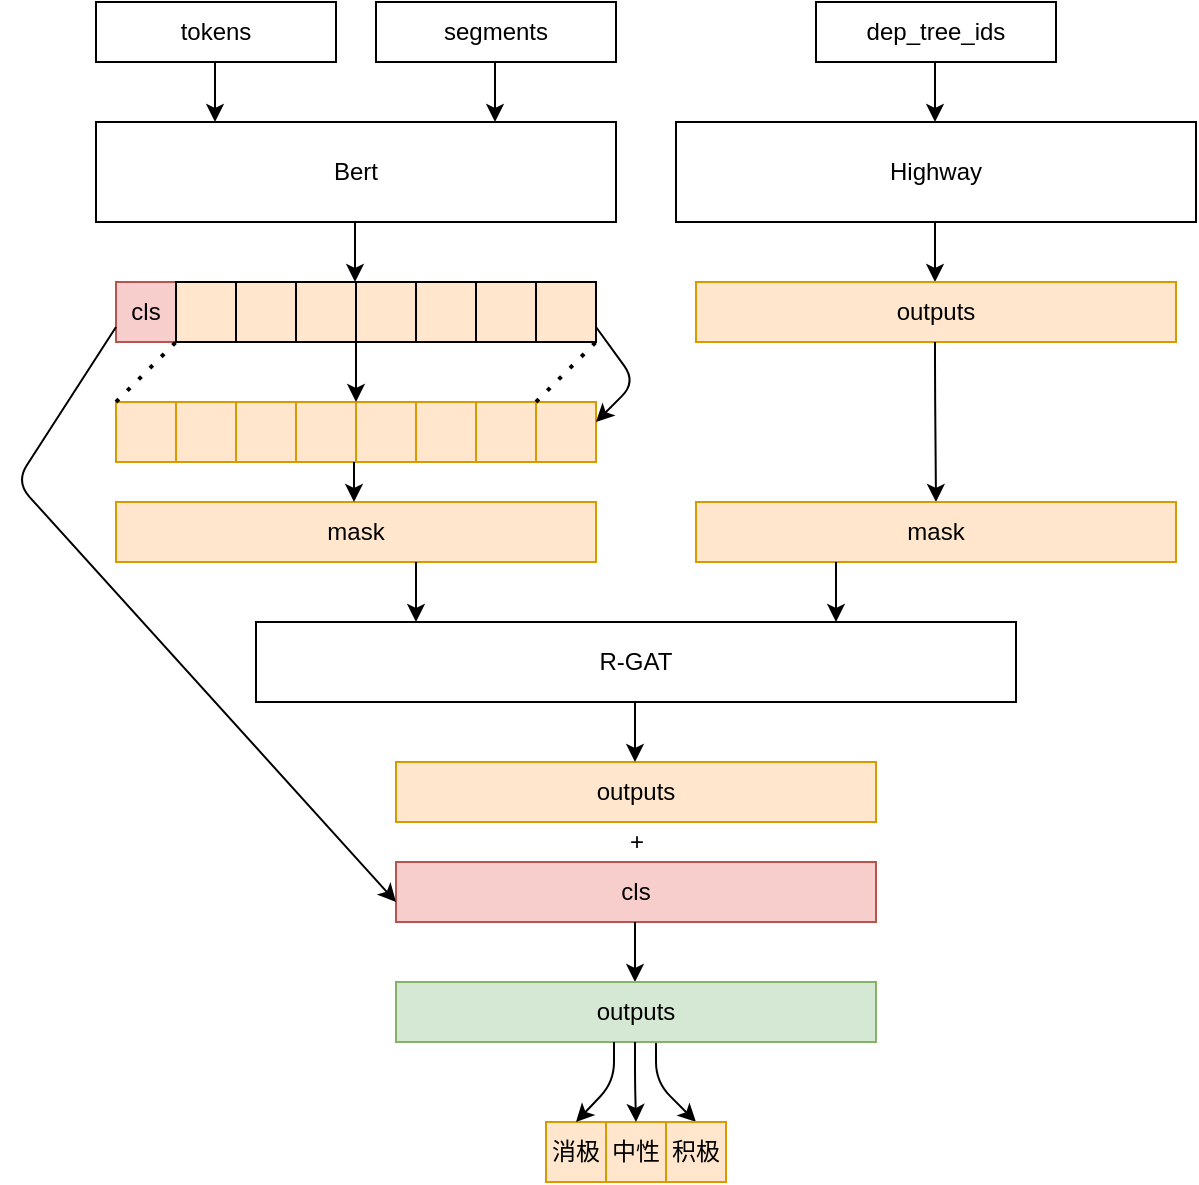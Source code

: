 <mxfile version="14.6.13" type="github">
  <diagram id="thZNzYZiRM2foO_taKMO" name="Page-1">
    <mxGraphModel dx="1038" dy="617" grid="1" gridSize="10" guides="1" tooltips="1" connect="1" arrows="1" fold="1" page="1" pageScale="1" pageWidth="827" pageHeight="1169" math="0" shadow="0">
      <root>
        <mxCell id="0" />
        <mxCell id="1" parent="0" />
        <mxCell id="SP6R3R3iO7EPl2cbAC8q-1" value="tokens" style="rounded=0;whiteSpace=wrap;html=1;" vertex="1" parent="1">
          <mxGeometry x="160" y="80" width="120" height="30" as="geometry" />
        </mxCell>
        <mxCell id="SP6R3R3iO7EPl2cbAC8q-2" value="segments" style="rounded=0;whiteSpace=wrap;html=1;" vertex="1" parent="1">
          <mxGeometry x="300" y="80" width="120" height="30" as="geometry" />
        </mxCell>
        <mxCell id="SP6R3R3iO7EPl2cbAC8q-3" value="dep_tree_ids" style="rounded=0;whiteSpace=wrap;html=1;" vertex="1" parent="1">
          <mxGeometry x="520" y="80" width="120" height="30" as="geometry" />
        </mxCell>
        <mxCell id="SP6R3R3iO7EPl2cbAC8q-4" value="Bert" style="rounded=0;whiteSpace=wrap;html=1;" vertex="1" parent="1">
          <mxGeometry x="160" y="140" width="260" height="50" as="geometry" />
        </mxCell>
        <mxCell id="SP6R3R3iO7EPl2cbAC8q-5" value="" style="endArrow=classic;html=1;" edge="1" parent="1">
          <mxGeometry width="50" height="50" relative="1" as="geometry">
            <mxPoint x="219.5" y="110" as="sourcePoint" />
            <mxPoint x="219.5" y="140" as="targetPoint" />
            <Array as="points">
              <mxPoint x="219.5" y="130" />
            </Array>
          </mxGeometry>
        </mxCell>
        <mxCell id="SP6R3R3iO7EPl2cbAC8q-6" value="" style="endArrow=classic;html=1;" edge="1" parent="1">
          <mxGeometry width="50" height="50" relative="1" as="geometry">
            <mxPoint x="359.5" y="110" as="sourcePoint" />
            <mxPoint x="359.5" y="140" as="targetPoint" />
            <Array as="points">
              <mxPoint x="359.5" y="130" />
            </Array>
          </mxGeometry>
        </mxCell>
        <mxCell id="SP6R3R3iO7EPl2cbAC8q-7" value="Highway" style="rounded=0;whiteSpace=wrap;html=1;" vertex="1" parent="1">
          <mxGeometry x="450" y="140" width="260" height="50" as="geometry" />
        </mxCell>
        <mxCell id="SP6R3R3iO7EPl2cbAC8q-8" value="" style="endArrow=classic;html=1;" edge="1" parent="1">
          <mxGeometry width="50" height="50" relative="1" as="geometry">
            <mxPoint x="579.5" y="110" as="sourcePoint" />
            <mxPoint x="579.5" y="140" as="targetPoint" />
            <Array as="points">
              <mxPoint x="579.5" y="130" />
            </Array>
          </mxGeometry>
        </mxCell>
        <mxCell id="SP6R3R3iO7EPl2cbAC8q-9" value="cls" style="rounded=0;whiteSpace=wrap;html=1;fillColor=#f8cecc;glass=0;sketch=0;shadow=0;strokeColor=#b85450;" vertex="1" parent="1">
          <mxGeometry x="170" y="220" width="30" height="30" as="geometry" />
        </mxCell>
        <mxCell id="SP6R3R3iO7EPl2cbAC8q-10" value="" style="endArrow=classic;html=1;entryX=0.5;entryY=0;entryDx=0;entryDy=0;" edge="1" parent="1" target="SP6R3R3iO7EPl2cbAC8q-71">
          <mxGeometry width="50" height="50" relative="1" as="geometry">
            <mxPoint x="440" y="600" as="sourcePoint" />
            <mxPoint x="440" y="630" as="targetPoint" />
            <Array as="points">
              <mxPoint x="440" y="620" />
            </Array>
          </mxGeometry>
        </mxCell>
        <mxCell id="SP6R3R3iO7EPl2cbAC8q-12" value="" style="endArrow=classic;html=1;" edge="1" parent="1">
          <mxGeometry width="50" height="50" relative="1" as="geometry">
            <mxPoint x="289.5" y="190" as="sourcePoint" />
            <mxPoint x="289.5" y="220" as="targetPoint" />
            <Array as="points">
              <mxPoint x="289.5" y="210" />
            </Array>
          </mxGeometry>
        </mxCell>
        <mxCell id="SP6R3R3iO7EPl2cbAC8q-28" value="" style="rounded=0;whiteSpace=wrap;html=1;fillColor=#ffe6cc;glass=0;sketch=0;shadow=0;" vertex="1" parent="1">
          <mxGeometry x="200" y="220" width="30" height="30" as="geometry" />
        </mxCell>
        <mxCell id="SP6R3R3iO7EPl2cbAC8q-29" value="" style="rounded=0;whiteSpace=wrap;html=1;fillColor=#ffe6cc;glass=0;sketch=0;shadow=0;" vertex="1" parent="1">
          <mxGeometry x="230" y="220" width="30" height="30" as="geometry" />
        </mxCell>
        <mxCell id="SP6R3R3iO7EPl2cbAC8q-30" value="" style="rounded=0;whiteSpace=wrap;html=1;fillColor=#ffe6cc;glass=0;sketch=0;shadow=0;" vertex="1" parent="1">
          <mxGeometry x="260" y="220" width="30" height="30" as="geometry" />
        </mxCell>
        <mxCell id="SP6R3R3iO7EPl2cbAC8q-31" value="" style="rounded=0;whiteSpace=wrap;html=1;fillColor=#ffe6cc;glass=0;sketch=0;shadow=0;" vertex="1" parent="1">
          <mxGeometry x="290" y="220" width="30" height="30" as="geometry" />
        </mxCell>
        <mxCell id="SP6R3R3iO7EPl2cbAC8q-32" value="" style="rounded=0;whiteSpace=wrap;html=1;fillColor=#ffe6cc;glass=0;sketch=0;shadow=0;" vertex="1" parent="1">
          <mxGeometry x="320" y="220" width="30" height="30" as="geometry" />
        </mxCell>
        <mxCell id="SP6R3R3iO7EPl2cbAC8q-33" value="" style="rounded=0;whiteSpace=wrap;html=1;fillColor=#ffe6cc;glass=0;sketch=0;shadow=0;" vertex="1" parent="1">
          <mxGeometry x="350" y="220" width="30" height="30" as="geometry" />
        </mxCell>
        <mxCell id="SP6R3R3iO7EPl2cbAC8q-34" value="" style="rounded=0;whiteSpace=wrap;html=1;fillColor=#ffe6cc;glass=0;sketch=0;shadow=0;" vertex="1" parent="1">
          <mxGeometry x="380" y="220" width="30" height="30" as="geometry" />
        </mxCell>
        <mxCell id="SP6R3R3iO7EPl2cbAC8q-37" value="" style="endArrow=classic;html=1;" edge="1" parent="1">
          <mxGeometry width="50" height="50" relative="1" as="geometry">
            <mxPoint x="579.5" y="190" as="sourcePoint" />
            <mxPoint x="579.5" y="220" as="targetPoint" />
            <Array as="points">
              <mxPoint x="579.5" y="210" />
            </Array>
          </mxGeometry>
        </mxCell>
        <mxCell id="SP6R3R3iO7EPl2cbAC8q-39" value="" style="rounded=0;whiteSpace=wrap;html=1;fillColor=#ffe6cc;glass=0;sketch=0;shadow=0;strokeColor=#d79b00;" vertex="1" parent="1">
          <mxGeometry x="200" y="280" width="30" height="30" as="geometry" />
        </mxCell>
        <mxCell id="SP6R3R3iO7EPl2cbAC8q-40" value="" style="rounded=0;whiteSpace=wrap;html=1;fillColor=#ffe6cc;glass=0;sketch=0;shadow=0;strokeColor=#d79b00;" vertex="1" parent="1">
          <mxGeometry x="230" y="280" width="30" height="30" as="geometry" />
        </mxCell>
        <mxCell id="SP6R3R3iO7EPl2cbAC8q-41" value="" style="rounded=0;whiteSpace=wrap;html=1;fillColor=#ffe6cc;glass=0;sketch=0;shadow=0;strokeColor=#d79b00;" vertex="1" parent="1">
          <mxGeometry x="260" y="280" width="30" height="30" as="geometry" />
        </mxCell>
        <mxCell id="SP6R3R3iO7EPl2cbAC8q-42" value="" style="rounded=0;whiteSpace=wrap;html=1;fillColor=#ffe6cc;glass=0;sketch=0;shadow=0;strokeColor=#d79b00;" vertex="1" parent="1">
          <mxGeometry x="290" y="280" width="30" height="30" as="geometry" />
        </mxCell>
        <mxCell id="SP6R3R3iO7EPl2cbAC8q-43" value="" style="rounded=0;whiteSpace=wrap;html=1;fillColor=#ffe6cc;glass=0;sketch=0;shadow=0;strokeColor=#d79b00;" vertex="1" parent="1">
          <mxGeometry x="320" y="280" width="30" height="30" as="geometry" />
        </mxCell>
        <mxCell id="SP6R3R3iO7EPl2cbAC8q-44" value="" style="rounded=0;whiteSpace=wrap;html=1;fillColor=#ffe6cc;glass=0;sketch=0;shadow=0;strokeColor=#d79b00;" vertex="1" parent="1">
          <mxGeometry x="350" y="280" width="30" height="30" as="geometry" />
        </mxCell>
        <mxCell id="SP6R3R3iO7EPl2cbAC8q-45" value="" style="rounded=0;whiteSpace=wrap;html=1;fillColor=#ffe6cc;glass=0;sketch=0;shadow=0;strokeColor=#d79b00;" vertex="1" parent="1">
          <mxGeometry x="380" y="280" width="30" height="30" as="geometry" />
        </mxCell>
        <mxCell id="SP6R3R3iO7EPl2cbAC8q-46" value="" style="rounded=0;whiteSpace=wrap;html=1;fillColor=#ffe6cc;glass=0;sketch=0;shadow=0;strokeColor=#d79b00;" vertex="1" parent="1">
          <mxGeometry x="170" y="280" width="30" height="30" as="geometry" />
        </mxCell>
        <mxCell id="SP6R3R3iO7EPl2cbAC8q-47" value="" style="endArrow=classic;html=1;" edge="1" parent="1">
          <mxGeometry width="50" height="50" relative="1" as="geometry">
            <mxPoint x="290" y="250" as="sourcePoint" />
            <mxPoint x="290" y="280" as="targetPoint" />
            <Array as="points">
              <mxPoint x="290" y="270" />
            </Array>
          </mxGeometry>
        </mxCell>
        <mxCell id="SP6R3R3iO7EPl2cbAC8q-48" value="" style="endArrow=none;dashed=1;html=1;dashPattern=1 3;strokeWidth=2;" edge="1" parent="1">
          <mxGeometry width="50" height="50" relative="1" as="geometry">
            <mxPoint x="170" y="280" as="sourcePoint" />
            <mxPoint x="200" y="250" as="targetPoint" />
            <Array as="points">
              <mxPoint x="170" y="280" />
            </Array>
          </mxGeometry>
        </mxCell>
        <mxCell id="SP6R3R3iO7EPl2cbAC8q-49" value="" style="endArrow=none;dashed=1;html=1;dashPattern=1 3;strokeWidth=2;" edge="1" parent="1">
          <mxGeometry width="50" height="50" relative="1" as="geometry">
            <mxPoint x="380" y="280" as="sourcePoint" />
            <mxPoint x="410" y="250" as="targetPoint" />
            <Array as="points">
              <mxPoint x="380" y="280" />
            </Array>
          </mxGeometry>
        </mxCell>
        <mxCell id="SP6R3R3iO7EPl2cbAC8q-52" value="" style="endArrow=classic;html=1;exitX=1;exitY=0.75;exitDx=0;exitDy=0;" edge="1" parent="1" source="SP6R3R3iO7EPl2cbAC8q-34">
          <mxGeometry width="50" height="50" relative="1" as="geometry">
            <mxPoint x="430" y="250" as="sourcePoint" />
            <mxPoint x="410" y="290" as="targetPoint" />
            <Array as="points">
              <mxPoint x="430" y="270" />
            </Array>
          </mxGeometry>
        </mxCell>
        <mxCell id="SP6R3R3iO7EPl2cbAC8q-53" value="mask" style="rounded=0;whiteSpace=wrap;html=1;shadow=0;glass=0;sketch=0;strokeColor=#d79b00;fillColor=#ffe6cc;" vertex="1" parent="1">
          <mxGeometry x="170" y="330" width="240" height="30" as="geometry" />
        </mxCell>
        <mxCell id="SP6R3R3iO7EPl2cbAC8q-54" value="outputs" style="rounded=0;whiteSpace=wrap;html=1;shadow=0;glass=0;sketch=0;strokeColor=#d79b00;fillColor=#ffe6cc;" vertex="1" parent="1">
          <mxGeometry x="460" y="220" width="240" height="30" as="geometry" />
        </mxCell>
        <mxCell id="SP6R3R3iO7EPl2cbAC8q-56" value="" style="endArrow=classic;html=1;" edge="1" parent="1">
          <mxGeometry width="50" height="50" relative="1" as="geometry">
            <mxPoint x="579.5" y="250" as="sourcePoint" />
            <mxPoint x="580" y="330" as="targetPoint" />
            <Array as="points">
              <mxPoint x="579.5" y="270" />
            </Array>
          </mxGeometry>
        </mxCell>
        <mxCell id="SP6R3R3iO7EPl2cbAC8q-57" value="" style="endArrow=classic;html=1;" edge="1" parent="1">
          <mxGeometry width="50" height="50" relative="1" as="geometry">
            <mxPoint x="289" y="310" as="sourcePoint" />
            <mxPoint x="289" y="330" as="targetPoint" />
            <Array as="points">
              <mxPoint x="289" y="330" />
            </Array>
          </mxGeometry>
        </mxCell>
        <mxCell id="SP6R3R3iO7EPl2cbAC8q-58" value="mask" style="rounded=0;whiteSpace=wrap;html=1;shadow=0;glass=0;sketch=0;strokeColor=#d79b00;fillColor=#ffe6cc;" vertex="1" parent="1">
          <mxGeometry x="460" y="330" width="240" height="30" as="geometry" />
        </mxCell>
        <mxCell id="SP6R3R3iO7EPl2cbAC8q-59" value="R-GAT" style="rounded=0;whiteSpace=wrap;html=1;shadow=0;glass=0;sketch=0;strokeColor=#000000;gradientColor=none;" vertex="1" parent="1">
          <mxGeometry x="240" y="390" width="380" height="40" as="geometry" />
        </mxCell>
        <mxCell id="SP6R3R3iO7EPl2cbAC8q-60" value="" style="endArrow=classic;html=1;" edge="1" parent="1">
          <mxGeometry width="50" height="50" relative="1" as="geometry">
            <mxPoint x="320" y="360" as="sourcePoint" />
            <mxPoint x="320" y="390" as="targetPoint" />
            <Array as="points">
              <mxPoint x="320" y="380" />
            </Array>
          </mxGeometry>
        </mxCell>
        <mxCell id="SP6R3R3iO7EPl2cbAC8q-61" value="" style="endArrow=classic;html=1;" edge="1" parent="1">
          <mxGeometry width="50" height="50" relative="1" as="geometry">
            <mxPoint x="530" y="360" as="sourcePoint" />
            <mxPoint x="530" y="390" as="targetPoint" />
            <Array as="points">
              <mxPoint x="530" y="380" />
            </Array>
          </mxGeometry>
        </mxCell>
        <mxCell id="SP6R3R3iO7EPl2cbAC8q-62" value="outputs" style="rounded=0;whiteSpace=wrap;html=1;shadow=0;glass=0;sketch=0;strokeColor=#d79b00;fillColor=#ffe6cc;" vertex="1" parent="1">
          <mxGeometry x="310" y="460" width="240" height="30" as="geometry" />
        </mxCell>
        <mxCell id="SP6R3R3iO7EPl2cbAC8q-63" value="" style="endArrow=classic;html=1;" edge="1" parent="1">
          <mxGeometry width="50" height="50" relative="1" as="geometry">
            <mxPoint x="429.5" y="430" as="sourcePoint" />
            <mxPoint x="429.5" y="460" as="targetPoint" />
            <Array as="points">
              <mxPoint x="429.5" y="450" />
            </Array>
          </mxGeometry>
        </mxCell>
        <mxCell id="SP6R3R3iO7EPl2cbAC8q-64" value="cls" style="rounded=0;whiteSpace=wrap;html=1;fillColor=#f8cecc;glass=0;sketch=0;shadow=0;strokeColor=#b85450;" vertex="1" parent="1">
          <mxGeometry x="310" y="510" width="240" height="30" as="geometry" />
        </mxCell>
        <mxCell id="SP6R3R3iO7EPl2cbAC8q-65" value="+" style="text;html=1;align=center;verticalAlign=middle;resizable=0;points=[];autosize=1;strokeColor=none;" vertex="1" parent="1">
          <mxGeometry x="420" y="490" width="20" height="20" as="geometry" />
        </mxCell>
        <mxCell id="SP6R3R3iO7EPl2cbAC8q-66" value="" style="endArrow=classic;html=1;exitX=0;exitY=0.75;exitDx=0;exitDy=0;entryX=0;entryY=0.667;entryDx=0;entryDy=0;entryPerimeter=0;" edge="1" parent="1" source="SP6R3R3iO7EPl2cbAC8q-9" target="SP6R3R3iO7EPl2cbAC8q-64">
          <mxGeometry width="50" height="50" relative="1" as="geometry">
            <mxPoint x="120" y="300" as="sourcePoint" />
            <mxPoint x="120" y="330" as="targetPoint" />
            <Array as="points">
              <mxPoint x="120" y="320" />
            </Array>
          </mxGeometry>
        </mxCell>
        <mxCell id="SP6R3R3iO7EPl2cbAC8q-67" value="" style="endArrow=classic;html=1;" edge="1" parent="1">
          <mxGeometry width="50" height="50" relative="1" as="geometry">
            <mxPoint x="429.5" y="540" as="sourcePoint" />
            <mxPoint x="429.5" y="570" as="targetPoint" />
            <Array as="points">
              <mxPoint x="429.5" y="560" />
            </Array>
          </mxGeometry>
        </mxCell>
        <mxCell id="SP6R3R3iO7EPl2cbAC8q-68" value="outputs" style="rounded=0;whiteSpace=wrap;html=1;shadow=0;glass=0;sketch=0;strokeColor=#82b366;fillColor=#d5e8d4;" vertex="1" parent="1">
          <mxGeometry x="310" y="570" width="240" height="30" as="geometry" />
        </mxCell>
        <mxCell id="SP6R3R3iO7EPl2cbAC8q-69" value="消极" style="rounded=0;whiteSpace=wrap;html=1;fillColor=#ffe6cc;glass=0;sketch=0;shadow=0;strokeColor=#d79b00;" vertex="1" parent="1">
          <mxGeometry x="385" y="640" width="30" height="30" as="geometry" />
        </mxCell>
        <mxCell id="SP6R3R3iO7EPl2cbAC8q-70" value="中性" style="rounded=0;whiteSpace=wrap;html=1;fillColor=#ffe6cc;glass=0;sketch=0;shadow=0;strokeColor=#d79b00;" vertex="1" parent="1">
          <mxGeometry x="415" y="640" width="30" height="30" as="geometry" />
        </mxCell>
        <mxCell id="SP6R3R3iO7EPl2cbAC8q-71" value="积极" style="rounded=0;whiteSpace=wrap;html=1;fillColor=#ffe6cc;glass=0;sketch=0;shadow=0;strokeColor=#d79b00;" vertex="1" parent="1">
          <mxGeometry x="445" y="640" width="30" height="30" as="geometry" />
        </mxCell>
        <mxCell id="SP6R3R3iO7EPl2cbAC8q-72" value="" style="endArrow=classic;html=1;entryX=0.5;entryY=0;entryDx=0;entryDy=0;" edge="1" parent="1" target="SP6R3R3iO7EPl2cbAC8q-69">
          <mxGeometry width="50" height="50" relative="1" as="geometry">
            <mxPoint x="419" y="600" as="sourcePoint" />
            <mxPoint x="419" y="630" as="targetPoint" />
            <Array as="points">
              <mxPoint x="419" y="620" />
            </Array>
          </mxGeometry>
        </mxCell>
        <mxCell id="SP6R3R3iO7EPl2cbAC8q-73" value="" style="endArrow=classic;html=1;entryX=0.5;entryY=0;entryDx=0;entryDy=0;" edge="1" parent="1" target="SP6R3R3iO7EPl2cbAC8q-70">
          <mxGeometry width="50" height="50" relative="1" as="geometry">
            <mxPoint x="429.5" y="600" as="sourcePoint" />
            <mxPoint x="429.5" y="630" as="targetPoint" />
            <Array as="points">
              <mxPoint x="429.5" y="620" />
            </Array>
          </mxGeometry>
        </mxCell>
      </root>
    </mxGraphModel>
  </diagram>
</mxfile>

